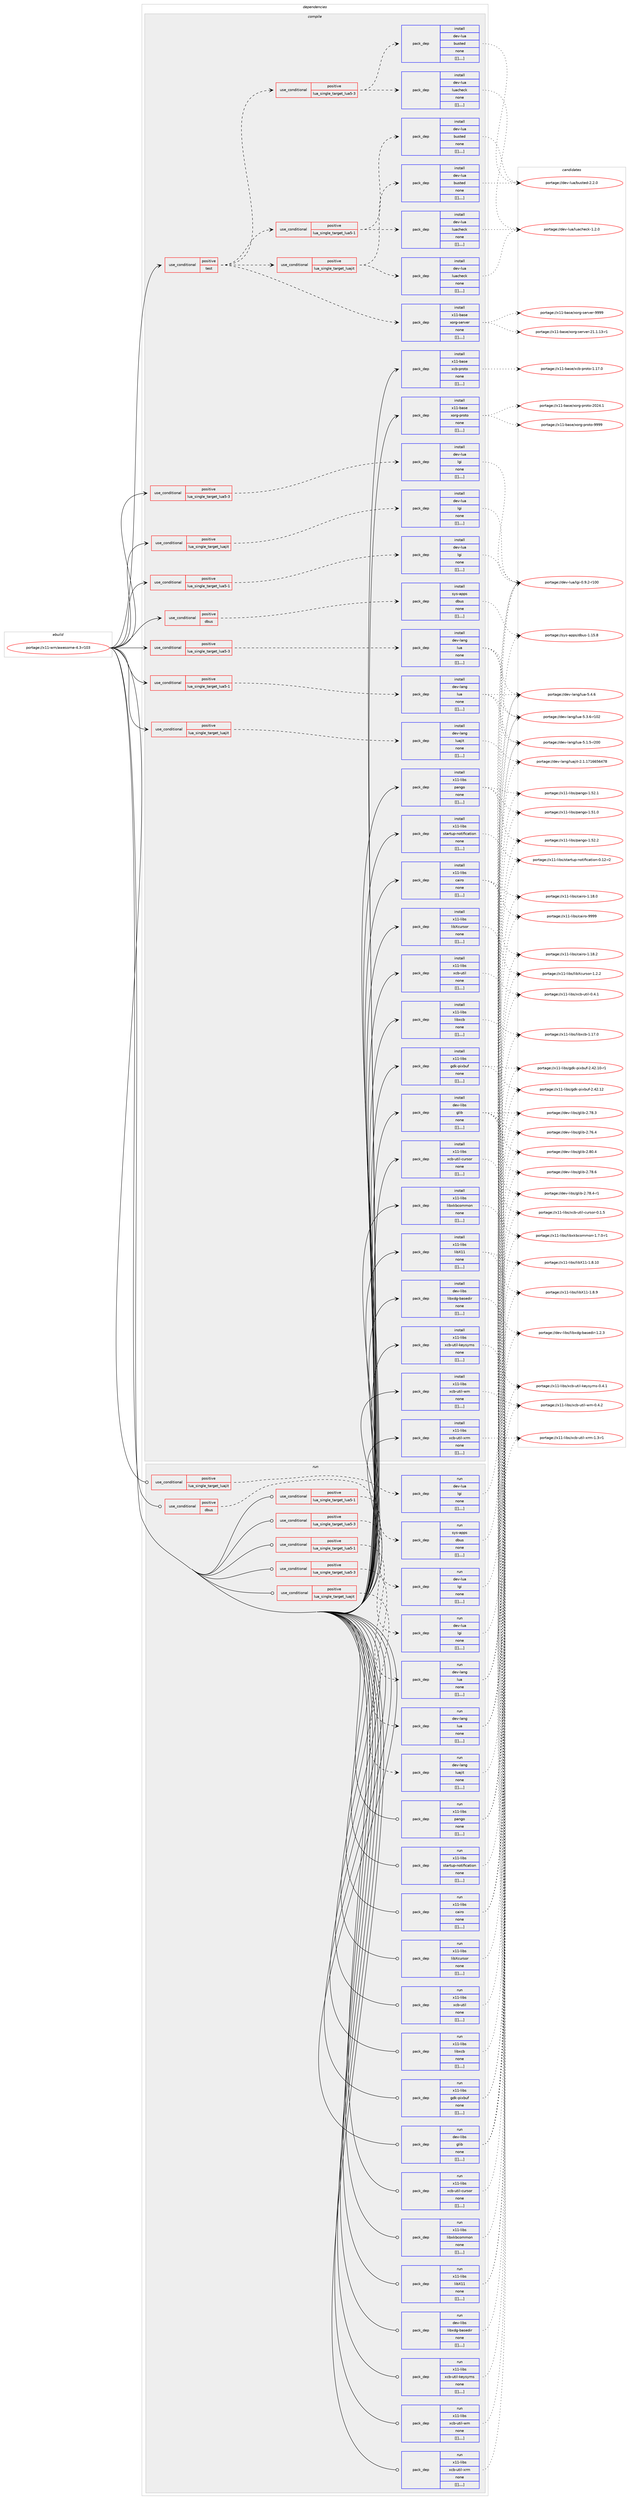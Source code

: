 digraph prolog {

# *************
# Graph options
# *************

newrank=true;
concentrate=true;
compound=true;
graph [rankdir=LR,fontname=Helvetica,fontsize=10,ranksep=1.5];#, ranksep=2.5, nodesep=0.2];
edge  [arrowhead=vee];
node  [fontname=Helvetica,fontsize=10];

# **********
# The ebuild
# **********

subgraph cluster_leftcol {
color=gray;
label=<<i>ebuild</i>>;
id [label="portage://x11-wm/awesome-4.3-r103", color=red, width=4, href="../x11-wm/awesome-4.3-r103.svg"];
}

# ****************
# The dependencies
# ****************

subgraph cluster_midcol {
color=gray;
label=<<i>dependencies</i>>;
subgraph cluster_compile {
fillcolor="#eeeeee";
style=filled;
label=<<i>compile</i>>;
subgraph cond128252 {
dependency487191 [label=<<TABLE BORDER="0" CELLBORDER="1" CELLSPACING="0" CELLPADDING="4"><TR><TD ROWSPAN="3" CELLPADDING="10">use_conditional</TD></TR><TR><TD>positive</TD></TR><TR><TD>dbus</TD></TR></TABLE>>, shape=none, color=red];
subgraph pack355373 {
dependency487192 [label=<<TABLE BORDER="0" CELLBORDER="1" CELLSPACING="0" CELLPADDING="4" WIDTH="220"><TR><TD ROWSPAN="6" CELLPADDING="30">pack_dep</TD></TR><TR><TD WIDTH="110">install</TD></TR><TR><TD>sys-apps</TD></TR><TR><TD>dbus</TD></TR><TR><TD>none</TD></TR><TR><TD>[[],,,,]</TD></TR></TABLE>>, shape=none, color=blue];
}
dependency487191:e -> dependency487192:w [weight=20,style="dashed",arrowhead="vee"];
}
id:e -> dependency487191:w [weight=20,style="solid",arrowhead="vee"];
subgraph cond128253 {
dependency487193 [label=<<TABLE BORDER="0" CELLBORDER="1" CELLSPACING="0" CELLPADDING="4"><TR><TD ROWSPAN="3" CELLPADDING="10">use_conditional</TD></TR><TR><TD>positive</TD></TR><TR><TD>lua_single_target_lua5-1</TD></TR></TABLE>>, shape=none, color=red];
subgraph pack355374 {
dependency487194 [label=<<TABLE BORDER="0" CELLBORDER="1" CELLSPACING="0" CELLPADDING="4" WIDTH="220"><TR><TD ROWSPAN="6" CELLPADDING="30">pack_dep</TD></TR><TR><TD WIDTH="110">install</TD></TR><TR><TD>dev-lang</TD></TR><TR><TD>lua</TD></TR><TR><TD>none</TD></TR><TR><TD>[[],,,,]</TD></TR></TABLE>>, shape=none, color=blue];
}
dependency487193:e -> dependency487194:w [weight=20,style="dashed",arrowhead="vee"];
}
id:e -> dependency487193:w [weight=20,style="solid",arrowhead="vee"];
subgraph cond128254 {
dependency487195 [label=<<TABLE BORDER="0" CELLBORDER="1" CELLSPACING="0" CELLPADDING="4"><TR><TD ROWSPAN="3" CELLPADDING="10">use_conditional</TD></TR><TR><TD>positive</TD></TR><TR><TD>lua_single_target_lua5-1</TD></TR></TABLE>>, shape=none, color=red];
subgraph pack355375 {
dependency487196 [label=<<TABLE BORDER="0" CELLBORDER="1" CELLSPACING="0" CELLPADDING="4" WIDTH="220"><TR><TD ROWSPAN="6" CELLPADDING="30">pack_dep</TD></TR><TR><TD WIDTH="110">install</TD></TR><TR><TD>dev-lua</TD></TR><TR><TD>lgi</TD></TR><TR><TD>none</TD></TR><TR><TD>[[],,,,]</TD></TR></TABLE>>, shape=none, color=blue];
}
dependency487195:e -> dependency487196:w [weight=20,style="dashed",arrowhead="vee"];
}
id:e -> dependency487195:w [weight=20,style="solid",arrowhead="vee"];
subgraph cond128255 {
dependency487197 [label=<<TABLE BORDER="0" CELLBORDER="1" CELLSPACING="0" CELLPADDING="4"><TR><TD ROWSPAN="3" CELLPADDING="10">use_conditional</TD></TR><TR><TD>positive</TD></TR><TR><TD>lua_single_target_lua5-3</TD></TR></TABLE>>, shape=none, color=red];
subgraph pack355376 {
dependency487198 [label=<<TABLE BORDER="0" CELLBORDER="1" CELLSPACING="0" CELLPADDING="4" WIDTH="220"><TR><TD ROWSPAN="6" CELLPADDING="30">pack_dep</TD></TR><TR><TD WIDTH="110">install</TD></TR><TR><TD>dev-lang</TD></TR><TR><TD>lua</TD></TR><TR><TD>none</TD></TR><TR><TD>[[],,,,]</TD></TR></TABLE>>, shape=none, color=blue];
}
dependency487197:e -> dependency487198:w [weight=20,style="dashed",arrowhead="vee"];
}
id:e -> dependency487197:w [weight=20,style="solid",arrowhead="vee"];
subgraph cond128256 {
dependency487199 [label=<<TABLE BORDER="0" CELLBORDER="1" CELLSPACING="0" CELLPADDING="4"><TR><TD ROWSPAN="3" CELLPADDING="10">use_conditional</TD></TR><TR><TD>positive</TD></TR><TR><TD>lua_single_target_lua5-3</TD></TR></TABLE>>, shape=none, color=red];
subgraph pack355377 {
dependency487200 [label=<<TABLE BORDER="0" CELLBORDER="1" CELLSPACING="0" CELLPADDING="4" WIDTH="220"><TR><TD ROWSPAN="6" CELLPADDING="30">pack_dep</TD></TR><TR><TD WIDTH="110">install</TD></TR><TR><TD>dev-lua</TD></TR><TR><TD>lgi</TD></TR><TR><TD>none</TD></TR><TR><TD>[[],,,,]</TD></TR></TABLE>>, shape=none, color=blue];
}
dependency487199:e -> dependency487200:w [weight=20,style="dashed",arrowhead="vee"];
}
id:e -> dependency487199:w [weight=20,style="solid",arrowhead="vee"];
subgraph cond128257 {
dependency487201 [label=<<TABLE BORDER="0" CELLBORDER="1" CELLSPACING="0" CELLPADDING="4"><TR><TD ROWSPAN="3" CELLPADDING="10">use_conditional</TD></TR><TR><TD>positive</TD></TR><TR><TD>lua_single_target_luajit</TD></TR></TABLE>>, shape=none, color=red];
subgraph pack355378 {
dependency487202 [label=<<TABLE BORDER="0" CELLBORDER="1" CELLSPACING="0" CELLPADDING="4" WIDTH="220"><TR><TD ROWSPAN="6" CELLPADDING="30">pack_dep</TD></TR><TR><TD WIDTH="110">install</TD></TR><TR><TD>dev-lang</TD></TR><TR><TD>luajit</TD></TR><TR><TD>none</TD></TR><TR><TD>[[],,,,]</TD></TR></TABLE>>, shape=none, color=blue];
}
dependency487201:e -> dependency487202:w [weight=20,style="dashed",arrowhead="vee"];
}
id:e -> dependency487201:w [weight=20,style="solid",arrowhead="vee"];
subgraph cond128258 {
dependency487203 [label=<<TABLE BORDER="0" CELLBORDER="1" CELLSPACING="0" CELLPADDING="4"><TR><TD ROWSPAN="3" CELLPADDING="10">use_conditional</TD></TR><TR><TD>positive</TD></TR><TR><TD>lua_single_target_luajit</TD></TR></TABLE>>, shape=none, color=red];
subgraph pack355379 {
dependency487204 [label=<<TABLE BORDER="0" CELLBORDER="1" CELLSPACING="0" CELLPADDING="4" WIDTH="220"><TR><TD ROWSPAN="6" CELLPADDING="30">pack_dep</TD></TR><TR><TD WIDTH="110">install</TD></TR><TR><TD>dev-lua</TD></TR><TR><TD>lgi</TD></TR><TR><TD>none</TD></TR><TR><TD>[[],,,,]</TD></TR></TABLE>>, shape=none, color=blue];
}
dependency487203:e -> dependency487204:w [weight=20,style="dashed",arrowhead="vee"];
}
id:e -> dependency487203:w [weight=20,style="solid",arrowhead="vee"];
subgraph cond128259 {
dependency487205 [label=<<TABLE BORDER="0" CELLBORDER="1" CELLSPACING="0" CELLPADDING="4"><TR><TD ROWSPAN="3" CELLPADDING="10">use_conditional</TD></TR><TR><TD>positive</TD></TR><TR><TD>test</TD></TR></TABLE>>, shape=none, color=red];
subgraph pack355380 {
dependency487206 [label=<<TABLE BORDER="0" CELLBORDER="1" CELLSPACING="0" CELLPADDING="4" WIDTH="220"><TR><TD ROWSPAN="6" CELLPADDING="30">pack_dep</TD></TR><TR><TD WIDTH="110">install</TD></TR><TR><TD>x11-base</TD></TR><TR><TD>xorg-server</TD></TR><TR><TD>none</TD></TR><TR><TD>[[],,,,]</TD></TR></TABLE>>, shape=none, color=blue];
}
dependency487205:e -> dependency487206:w [weight=20,style="dashed",arrowhead="vee"];
subgraph cond128260 {
dependency487207 [label=<<TABLE BORDER="0" CELLBORDER="1" CELLSPACING="0" CELLPADDING="4"><TR><TD ROWSPAN="3" CELLPADDING="10">use_conditional</TD></TR><TR><TD>positive</TD></TR><TR><TD>lua_single_target_luajit</TD></TR></TABLE>>, shape=none, color=red];
subgraph pack355381 {
dependency487208 [label=<<TABLE BORDER="0" CELLBORDER="1" CELLSPACING="0" CELLPADDING="4" WIDTH="220"><TR><TD ROWSPAN="6" CELLPADDING="30">pack_dep</TD></TR><TR><TD WIDTH="110">install</TD></TR><TR><TD>dev-lua</TD></TR><TR><TD>busted</TD></TR><TR><TD>none</TD></TR><TR><TD>[[],,,,]</TD></TR></TABLE>>, shape=none, color=blue];
}
dependency487207:e -> dependency487208:w [weight=20,style="dashed",arrowhead="vee"];
subgraph pack355382 {
dependency487209 [label=<<TABLE BORDER="0" CELLBORDER="1" CELLSPACING="0" CELLPADDING="4" WIDTH="220"><TR><TD ROWSPAN="6" CELLPADDING="30">pack_dep</TD></TR><TR><TD WIDTH="110">install</TD></TR><TR><TD>dev-lua</TD></TR><TR><TD>luacheck</TD></TR><TR><TD>none</TD></TR><TR><TD>[[],,,,]</TD></TR></TABLE>>, shape=none, color=blue];
}
dependency487207:e -> dependency487209:w [weight=20,style="dashed",arrowhead="vee"];
}
dependency487205:e -> dependency487207:w [weight=20,style="dashed",arrowhead="vee"];
subgraph cond128261 {
dependency487210 [label=<<TABLE BORDER="0" CELLBORDER="1" CELLSPACING="0" CELLPADDING="4"><TR><TD ROWSPAN="3" CELLPADDING="10">use_conditional</TD></TR><TR><TD>positive</TD></TR><TR><TD>lua_single_target_lua5-1</TD></TR></TABLE>>, shape=none, color=red];
subgraph pack355383 {
dependency487211 [label=<<TABLE BORDER="0" CELLBORDER="1" CELLSPACING="0" CELLPADDING="4" WIDTH="220"><TR><TD ROWSPAN="6" CELLPADDING="30">pack_dep</TD></TR><TR><TD WIDTH="110">install</TD></TR><TR><TD>dev-lua</TD></TR><TR><TD>busted</TD></TR><TR><TD>none</TD></TR><TR><TD>[[],,,,]</TD></TR></TABLE>>, shape=none, color=blue];
}
dependency487210:e -> dependency487211:w [weight=20,style="dashed",arrowhead="vee"];
subgraph pack355384 {
dependency487212 [label=<<TABLE BORDER="0" CELLBORDER="1" CELLSPACING="0" CELLPADDING="4" WIDTH="220"><TR><TD ROWSPAN="6" CELLPADDING="30">pack_dep</TD></TR><TR><TD WIDTH="110">install</TD></TR><TR><TD>dev-lua</TD></TR><TR><TD>luacheck</TD></TR><TR><TD>none</TD></TR><TR><TD>[[],,,,]</TD></TR></TABLE>>, shape=none, color=blue];
}
dependency487210:e -> dependency487212:w [weight=20,style="dashed",arrowhead="vee"];
}
dependency487205:e -> dependency487210:w [weight=20,style="dashed",arrowhead="vee"];
subgraph cond128262 {
dependency487213 [label=<<TABLE BORDER="0" CELLBORDER="1" CELLSPACING="0" CELLPADDING="4"><TR><TD ROWSPAN="3" CELLPADDING="10">use_conditional</TD></TR><TR><TD>positive</TD></TR><TR><TD>lua_single_target_lua5-3</TD></TR></TABLE>>, shape=none, color=red];
subgraph pack355385 {
dependency487214 [label=<<TABLE BORDER="0" CELLBORDER="1" CELLSPACING="0" CELLPADDING="4" WIDTH="220"><TR><TD ROWSPAN="6" CELLPADDING="30">pack_dep</TD></TR><TR><TD WIDTH="110">install</TD></TR><TR><TD>dev-lua</TD></TR><TR><TD>busted</TD></TR><TR><TD>none</TD></TR><TR><TD>[[],,,,]</TD></TR></TABLE>>, shape=none, color=blue];
}
dependency487213:e -> dependency487214:w [weight=20,style="dashed",arrowhead="vee"];
subgraph pack355386 {
dependency487215 [label=<<TABLE BORDER="0" CELLBORDER="1" CELLSPACING="0" CELLPADDING="4" WIDTH="220"><TR><TD ROWSPAN="6" CELLPADDING="30">pack_dep</TD></TR><TR><TD WIDTH="110">install</TD></TR><TR><TD>dev-lua</TD></TR><TR><TD>luacheck</TD></TR><TR><TD>none</TD></TR><TR><TD>[[],,,,]</TD></TR></TABLE>>, shape=none, color=blue];
}
dependency487213:e -> dependency487215:w [weight=20,style="dashed",arrowhead="vee"];
}
dependency487205:e -> dependency487213:w [weight=20,style="dashed",arrowhead="vee"];
}
id:e -> dependency487205:w [weight=20,style="solid",arrowhead="vee"];
subgraph pack355387 {
dependency487216 [label=<<TABLE BORDER="0" CELLBORDER="1" CELLSPACING="0" CELLPADDING="4" WIDTH="220"><TR><TD ROWSPAN="6" CELLPADDING="30">pack_dep</TD></TR><TR><TD WIDTH="110">install</TD></TR><TR><TD>dev-libs</TD></TR><TR><TD>glib</TD></TR><TR><TD>none</TD></TR><TR><TD>[[],,,,]</TD></TR></TABLE>>, shape=none, color=blue];
}
id:e -> dependency487216:w [weight=20,style="solid",arrowhead="vee"];
subgraph pack355388 {
dependency487217 [label=<<TABLE BORDER="0" CELLBORDER="1" CELLSPACING="0" CELLPADDING="4" WIDTH="220"><TR><TD ROWSPAN="6" CELLPADDING="30">pack_dep</TD></TR><TR><TD WIDTH="110">install</TD></TR><TR><TD>dev-libs</TD></TR><TR><TD>libxdg-basedir</TD></TR><TR><TD>none</TD></TR><TR><TD>[[],,,,]</TD></TR></TABLE>>, shape=none, color=blue];
}
id:e -> dependency487217:w [weight=20,style="solid",arrowhead="vee"];
subgraph pack355389 {
dependency487218 [label=<<TABLE BORDER="0" CELLBORDER="1" CELLSPACING="0" CELLPADDING="4" WIDTH="220"><TR><TD ROWSPAN="6" CELLPADDING="30">pack_dep</TD></TR><TR><TD WIDTH="110">install</TD></TR><TR><TD>x11-base</TD></TR><TR><TD>xcb-proto</TD></TR><TR><TD>none</TD></TR><TR><TD>[[],,,,]</TD></TR></TABLE>>, shape=none, color=blue];
}
id:e -> dependency487218:w [weight=20,style="solid",arrowhead="vee"];
subgraph pack355390 {
dependency487219 [label=<<TABLE BORDER="0" CELLBORDER="1" CELLSPACING="0" CELLPADDING="4" WIDTH="220"><TR><TD ROWSPAN="6" CELLPADDING="30">pack_dep</TD></TR><TR><TD WIDTH="110">install</TD></TR><TR><TD>x11-base</TD></TR><TR><TD>xorg-proto</TD></TR><TR><TD>none</TD></TR><TR><TD>[[],,,,]</TD></TR></TABLE>>, shape=none, color=blue];
}
id:e -> dependency487219:w [weight=20,style="solid",arrowhead="vee"];
subgraph pack355391 {
dependency487220 [label=<<TABLE BORDER="0" CELLBORDER="1" CELLSPACING="0" CELLPADDING="4" WIDTH="220"><TR><TD ROWSPAN="6" CELLPADDING="30">pack_dep</TD></TR><TR><TD WIDTH="110">install</TD></TR><TR><TD>x11-libs</TD></TR><TR><TD>cairo</TD></TR><TR><TD>none</TD></TR><TR><TD>[[],,,,]</TD></TR></TABLE>>, shape=none, color=blue];
}
id:e -> dependency487220:w [weight=20,style="solid",arrowhead="vee"];
subgraph pack355392 {
dependency487221 [label=<<TABLE BORDER="0" CELLBORDER="1" CELLSPACING="0" CELLPADDING="4" WIDTH="220"><TR><TD ROWSPAN="6" CELLPADDING="30">pack_dep</TD></TR><TR><TD WIDTH="110">install</TD></TR><TR><TD>x11-libs</TD></TR><TR><TD>gdk-pixbuf</TD></TR><TR><TD>none</TD></TR><TR><TD>[[],,,,]</TD></TR></TABLE>>, shape=none, color=blue];
}
id:e -> dependency487221:w [weight=20,style="solid",arrowhead="vee"];
subgraph pack355393 {
dependency487222 [label=<<TABLE BORDER="0" CELLBORDER="1" CELLSPACING="0" CELLPADDING="4" WIDTH="220"><TR><TD ROWSPAN="6" CELLPADDING="30">pack_dep</TD></TR><TR><TD WIDTH="110">install</TD></TR><TR><TD>x11-libs</TD></TR><TR><TD>libX11</TD></TR><TR><TD>none</TD></TR><TR><TD>[[],,,,]</TD></TR></TABLE>>, shape=none, color=blue];
}
id:e -> dependency487222:w [weight=20,style="solid",arrowhead="vee"];
subgraph pack355394 {
dependency487223 [label=<<TABLE BORDER="0" CELLBORDER="1" CELLSPACING="0" CELLPADDING="4" WIDTH="220"><TR><TD ROWSPAN="6" CELLPADDING="30">pack_dep</TD></TR><TR><TD WIDTH="110">install</TD></TR><TR><TD>x11-libs</TD></TR><TR><TD>libXcursor</TD></TR><TR><TD>none</TD></TR><TR><TD>[[],,,,]</TD></TR></TABLE>>, shape=none, color=blue];
}
id:e -> dependency487223:w [weight=20,style="solid",arrowhead="vee"];
subgraph pack355395 {
dependency487224 [label=<<TABLE BORDER="0" CELLBORDER="1" CELLSPACING="0" CELLPADDING="4" WIDTH="220"><TR><TD ROWSPAN="6" CELLPADDING="30">pack_dep</TD></TR><TR><TD WIDTH="110">install</TD></TR><TR><TD>x11-libs</TD></TR><TR><TD>libxcb</TD></TR><TR><TD>none</TD></TR><TR><TD>[[],,,,]</TD></TR></TABLE>>, shape=none, color=blue];
}
id:e -> dependency487224:w [weight=20,style="solid",arrowhead="vee"];
subgraph pack355396 {
dependency487225 [label=<<TABLE BORDER="0" CELLBORDER="1" CELLSPACING="0" CELLPADDING="4" WIDTH="220"><TR><TD ROWSPAN="6" CELLPADDING="30">pack_dep</TD></TR><TR><TD WIDTH="110">install</TD></TR><TR><TD>x11-libs</TD></TR><TR><TD>libxkbcommon</TD></TR><TR><TD>none</TD></TR><TR><TD>[[],,,,]</TD></TR></TABLE>>, shape=none, color=blue];
}
id:e -> dependency487225:w [weight=20,style="solid",arrowhead="vee"];
subgraph pack355397 {
dependency487226 [label=<<TABLE BORDER="0" CELLBORDER="1" CELLSPACING="0" CELLPADDING="4" WIDTH="220"><TR><TD ROWSPAN="6" CELLPADDING="30">pack_dep</TD></TR><TR><TD WIDTH="110">install</TD></TR><TR><TD>x11-libs</TD></TR><TR><TD>pango</TD></TR><TR><TD>none</TD></TR><TR><TD>[[],,,,]</TD></TR></TABLE>>, shape=none, color=blue];
}
id:e -> dependency487226:w [weight=20,style="solid",arrowhead="vee"];
subgraph pack355398 {
dependency487227 [label=<<TABLE BORDER="0" CELLBORDER="1" CELLSPACING="0" CELLPADDING="4" WIDTH="220"><TR><TD ROWSPAN="6" CELLPADDING="30">pack_dep</TD></TR><TR><TD WIDTH="110">install</TD></TR><TR><TD>x11-libs</TD></TR><TR><TD>startup-notification</TD></TR><TR><TD>none</TD></TR><TR><TD>[[],,,,]</TD></TR></TABLE>>, shape=none, color=blue];
}
id:e -> dependency487227:w [weight=20,style="solid",arrowhead="vee"];
subgraph pack355399 {
dependency487228 [label=<<TABLE BORDER="0" CELLBORDER="1" CELLSPACING="0" CELLPADDING="4" WIDTH="220"><TR><TD ROWSPAN="6" CELLPADDING="30">pack_dep</TD></TR><TR><TD WIDTH="110">install</TD></TR><TR><TD>x11-libs</TD></TR><TR><TD>xcb-util</TD></TR><TR><TD>none</TD></TR><TR><TD>[[],,,,]</TD></TR></TABLE>>, shape=none, color=blue];
}
id:e -> dependency487228:w [weight=20,style="solid",arrowhead="vee"];
subgraph pack355400 {
dependency487229 [label=<<TABLE BORDER="0" CELLBORDER="1" CELLSPACING="0" CELLPADDING="4" WIDTH="220"><TR><TD ROWSPAN="6" CELLPADDING="30">pack_dep</TD></TR><TR><TD WIDTH="110">install</TD></TR><TR><TD>x11-libs</TD></TR><TR><TD>xcb-util-cursor</TD></TR><TR><TD>none</TD></TR><TR><TD>[[],,,,]</TD></TR></TABLE>>, shape=none, color=blue];
}
id:e -> dependency487229:w [weight=20,style="solid",arrowhead="vee"];
subgraph pack355401 {
dependency487230 [label=<<TABLE BORDER="0" CELLBORDER="1" CELLSPACING="0" CELLPADDING="4" WIDTH="220"><TR><TD ROWSPAN="6" CELLPADDING="30">pack_dep</TD></TR><TR><TD WIDTH="110">install</TD></TR><TR><TD>x11-libs</TD></TR><TR><TD>xcb-util-keysyms</TD></TR><TR><TD>none</TD></TR><TR><TD>[[],,,,]</TD></TR></TABLE>>, shape=none, color=blue];
}
id:e -> dependency487230:w [weight=20,style="solid",arrowhead="vee"];
subgraph pack355402 {
dependency487231 [label=<<TABLE BORDER="0" CELLBORDER="1" CELLSPACING="0" CELLPADDING="4" WIDTH="220"><TR><TD ROWSPAN="6" CELLPADDING="30">pack_dep</TD></TR><TR><TD WIDTH="110">install</TD></TR><TR><TD>x11-libs</TD></TR><TR><TD>xcb-util-wm</TD></TR><TR><TD>none</TD></TR><TR><TD>[[],,,,]</TD></TR></TABLE>>, shape=none, color=blue];
}
id:e -> dependency487231:w [weight=20,style="solid",arrowhead="vee"];
subgraph pack355403 {
dependency487232 [label=<<TABLE BORDER="0" CELLBORDER="1" CELLSPACING="0" CELLPADDING="4" WIDTH="220"><TR><TD ROWSPAN="6" CELLPADDING="30">pack_dep</TD></TR><TR><TD WIDTH="110">install</TD></TR><TR><TD>x11-libs</TD></TR><TR><TD>xcb-util-xrm</TD></TR><TR><TD>none</TD></TR><TR><TD>[[],,,,]</TD></TR></TABLE>>, shape=none, color=blue];
}
id:e -> dependency487232:w [weight=20,style="solid",arrowhead="vee"];
}
subgraph cluster_compileandrun {
fillcolor="#eeeeee";
style=filled;
label=<<i>compile and run</i>>;
}
subgraph cluster_run {
fillcolor="#eeeeee";
style=filled;
label=<<i>run</i>>;
subgraph cond128263 {
dependency487233 [label=<<TABLE BORDER="0" CELLBORDER="1" CELLSPACING="0" CELLPADDING="4"><TR><TD ROWSPAN="3" CELLPADDING="10">use_conditional</TD></TR><TR><TD>positive</TD></TR><TR><TD>dbus</TD></TR></TABLE>>, shape=none, color=red];
subgraph pack355404 {
dependency487234 [label=<<TABLE BORDER="0" CELLBORDER="1" CELLSPACING="0" CELLPADDING="4" WIDTH="220"><TR><TD ROWSPAN="6" CELLPADDING="30">pack_dep</TD></TR><TR><TD WIDTH="110">run</TD></TR><TR><TD>sys-apps</TD></TR><TR><TD>dbus</TD></TR><TR><TD>none</TD></TR><TR><TD>[[],,,,]</TD></TR></TABLE>>, shape=none, color=blue];
}
dependency487233:e -> dependency487234:w [weight=20,style="dashed",arrowhead="vee"];
}
id:e -> dependency487233:w [weight=20,style="solid",arrowhead="odot"];
subgraph cond128264 {
dependency487235 [label=<<TABLE BORDER="0" CELLBORDER="1" CELLSPACING="0" CELLPADDING="4"><TR><TD ROWSPAN="3" CELLPADDING="10">use_conditional</TD></TR><TR><TD>positive</TD></TR><TR><TD>lua_single_target_lua5-1</TD></TR></TABLE>>, shape=none, color=red];
subgraph pack355405 {
dependency487236 [label=<<TABLE BORDER="0" CELLBORDER="1" CELLSPACING="0" CELLPADDING="4" WIDTH="220"><TR><TD ROWSPAN="6" CELLPADDING="30">pack_dep</TD></TR><TR><TD WIDTH="110">run</TD></TR><TR><TD>dev-lang</TD></TR><TR><TD>lua</TD></TR><TR><TD>none</TD></TR><TR><TD>[[],,,,]</TD></TR></TABLE>>, shape=none, color=blue];
}
dependency487235:e -> dependency487236:w [weight=20,style="dashed",arrowhead="vee"];
}
id:e -> dependency487235:w [weight=20,style="solid",arrowhead="odot"];
subgraph cond128265 {
dependency487237 [label=<<TABLE BORDER="0" CELLBORDER="1" CELLSPACING="0" CELLPADDING="4"><TR><TD ROWSPAN="3" CELLPADDING="10">use_conditional</TD></TR><TR><TD>positive</TD></TR><TR><TD>lua_single_target_lua5-1</TD></TR></TABLE>>, shape=none, color=red];
subgraph pack355406 {
dependency487238 [label=<<TABLE BORDER="0" CELLBORDER="1" CELLSPACING="0" CELLPADDING="4" WIDTH="220"><TR><TD ROWSPAN="6" CELLPADDING="30">pack_dep</TD></TR><TR><TD WIDTH="110">run</TD></TR><TR><TD>dev-lua</TD></TR><TR><TD>lgi</TD></TR><TR><TD>none</TD></TR><TR><TD>[[],,,,]</TD></TR></TABLE>>, shape=none, color=blue];
}
dependency487237:e -> dependency487238:w [weight=20,style="dashed",arrowhead="vee"];
}
id:e -> dependency487237:w [weight=20,style="solid",arrowhead="odot"];
subgraph cond128266 {
dependency487239 [label=<<TABLE BORDER="0" CELLBORDER="1" CELLSPACING="0" CELLPADDING="4"><TR><TD ROWSPAN="3" CELLPADDING="10">use_conditional</TD></TR><TR><TD>positive</TD></TR><TR><TD>lua_single_target_lua5-3</TD></TR></TABLE>>, shape=none, color=red];
subgraph pack355407 {
dependency487240 [label=<<TABLE BORDER="0" CELLBORDER="1" CELLSPACING="0" CELLPADDING="4" WIDTH="220"><TR><TD ROWSPAN="6" CELLPADDING="30">pack_dep</TD></TR><TR><TD WIDTH="110">run</TD></TR><TR><TD>dev-lang</TD></TR><TR><TD>lua</TD></TR><TR><TD>none</TD></TR><TR><TD>[[],,,,]</TD></TR></TABLE>>, shape=none, color=blue];
}
dependency487239:e -> dependency487240:w [weight=20,style="dashed",arrowhead="vee"];
}
id:e -> dependency487239:w [weight=20,style="solid",arrowhead="odot"];
subgraph cond128267 {
dependency487241 [label=<<TABLE BORDER="0" CELLBORDER="1" CELLSPACING="0" CELLPADDING="4"><TR><TD ROWSPAN="3" CELLPADDING="10">use_conditional</TD></TR><TR><TD>positive</TD></TR><TR><TD>lua_single_target_lua5-3</TD></TR></TABLE>>, shape=none, color=red];
subgraph pack355408 {
dependency487242 [label=<<TABLE BORDER="0" CELLBORDER="1" CELLSPACING="0" CELLPADDING="4" WIDTH="220"><TR><TD ROWSPAN="6" CELLPADDING="30">pack_dep</TD></TR><TR><TD WIDTH="110">run</TD></TR><TR><TD>dev-lua</TD></TR><TR><TD>lgi</TD></TR><TR><TD>none</TD></TR><TR><TD>[[],,,,]</TD></TR></TABLE>>, shape=none, color=blue];
}
dependency487241:e -> dependency487242:w [weight=20,style="dashed",arrowhead="vee"];
}
id:e -> dependency487241:w [weight=20,style="solid",arrowhead="odot"];
subgraph cond128268 {
dependency487243 [label=<<TABLE BORDER="0" CELLBORDER="1" CELLSPACING="0" CELLPADDING="4"><TR><TD ROWSPAN="3" CELLPADDING="10">use_conditional</TD></TR><TR><TD>positive</TD></TR><TR><TD>lua_single_target_luajit</TD></TR></TABLE>>, shape=none, color=red];
subgraph pack355409 {
dependency487244 [label=<<TABLE BORDER="0" CELLBORDER="1" CELLSPACING="0" CELLPADDING="4" WIDTH="220"><TR><TD ROWSPAN="6" CELLPADDING="30">pack_dep</TD></TR><TR><TD WIDTH="110">run</TD></TR><TR><TD>dev-lang</TD></TR><TR><TD>luajit</TD></TR><TR><TD>none</TD></TR><TR><TD>[[],,,,]</TD></TR></TABLE>>, shape=none, color=blue];
}
dependency487243:e -> dependency487244:w [weight=20,style="dashed",arrowhead="vee"];
}
id:e -> dependency487243:w [weight=20,style="solid",arrowhead="odot"];
subgraph cond128269 {
dependency487245 [label=<<TABLE BORDER="0" CELLBORDER="1" CELLSPACING="0" CELLPADDING="4"><TR><TD ROWSPAN="3" CELLPADDING="10">use_conditional</TD></TR><TR><TD>positive</TD></TR><TR><TD>lua_single_target_luajit</TD></TR></TABLE>>, shape=none, color=red];
subgraph pack355410 {
dependency487246 [label=<<TABLE BORDER="0" CELLBORDER="1" CELLSPACING="0" CELLPADDING="4" WIDTH="220"><TR><TD ROWSPAN="6" CELLPADDING="30">pack_dep</TD></TR><TR><TD WIDTH="110">run</TD></TR><TR><TD>dev-lua</TD></TR><TR><TD>lgi</TD></TR><TR><TD>none</TD></TR><TR><TD>[[],,,,]</TD></TR></TABLE>>, shape=none, color=blue];
}
dependency487245:e -> dependency487246:w [weight=20,style="dashed",arrowhead="vee"];
}
id:e -> dependency487245:w [weight=20,style="solid",arrowhead="odot"];
subgraph pack355411 {
dependency487247 [label=<<TABLE BORDER="0" CELLBORDER="1" CELLSPACING="0" CELLPADDING="4" WIDTH="220"><TR><TD ROWSPAN="6" CELLPADDING="30">pack_dep</TD></TR><TR><TD WIDTH="110">run</TD></TR><TR><TD>dev-libs</TD></TR><TR><TD>glib</TD></TR><TR><TD>none</TD></TR><TR><TD>[[],,,,]</TD></TR></TABLE>>, shape=none, color=blue];
}
id:e -> dependency487247:w [weight=20,style="solid",arrowhead="odot"];
subgraph pack355412 {
dependency487248 [label=<<TABLE BORDER="0" CELLBORDER="1" CELLSPACING="0" CELLPADDING="4" WIDTH="220"><TR><TD ROWSPAN="6" CELLPADDING="30">pack_dep</TD></TR><TR><TD WIDTH="110">run</TD></TR><TR><TD>dev-libs</TD></TR><TR><TD>libxdg-basedir</TD></TR><TR><TD>none</TD></TR><TR><TD>[[],,,,]</TD></TR></TABLE>>, shape=none, color=blue];
}
id:e -> dependency487248:w [weight=20,style="solid",arrowhead="odot"];
subgraph pack355413 {
dependency487249 [label=<<TABLE BORDER="0" CELLBORDER="1" CELLSPACING="0" CELLPADDING="4" WIDTH="220"><TR><TD ROWSPAN="6" CELLPADDING="30">pack_dep</TD></TR><TR><TD WIDTH="110">run</TD></TR><TR><TD>x11-libs</TD></TR><TR><TD>cairo</TD></TR><TR><TD>none</TD></TR><TR><TD>[[],,,,]</TD></TR></TABLE>>, shape=none, color=blue];
}
id:e -> dependency487249:w [weight=20,style="solid",arrowhead="odot"];
subgraph pack355414 {
dependency487250 [label=<<TABLE BORDER="0" CELLBORDER="1" CELLSPACING="0" CELLPADDING="4" WIDTH="220"><TR><TD ROWSPAN="6" CELLPADDING="30">pack_dep</TD></TR><TR><TD WIDTH="110">run</TD></TR><TR><TD>x11-libs</TD></TR><TR><TD>gdk-pixbuf</TD></TR><TR><TD>none</TD></TR><TR><TD>[[],,,,]</TD></TR></TABLE>>, shape=none, color=blue];
}
id:e -> dependency487250:w [weight=20,style="solid",arrowhead="odot"];
subgraph pack355415 {
dependency487251 [label=<<TABLE BORDER="0" CELLBORDER="1" CELLSPACING="0" CELLPADDING="4" WIDTH="220"><TR><TD ROWSPAN="6" CELLPADDING="30">pack_dep</TD></TR><TR><TD WIDTH="110">run</TD></TR><TR><TD>x11-libs</TD></TR><TR><TD>libX11</TD></TR><TR><TD>none</TD></TR><TR><TD>[[],,,,]</TD></TR></TABLE>>, shape=none, color=blue];
}
id:e -> dependency487251:w [weight=20,style="solid",arrowhead="odot"];
subgraph pack355416 {
dependency487252 [label=<<TABLE BORDER="0" CELLBORDER="1" CELLSPACING="0" CELLPADDING="4" WIDTH="220"><TR><TD ROWSPAN="6" CELLPADDING="30">pack_dep</TD></TR><TR><TD WIDTH="110">run</TD></TR><TR><TD>x11-libs</TD></TR><TR><TD>libXcursor</TD></TR><TR><TD>none</TD></TR><TR><TD>[[],,,,]</TD></TR></TABLE>>, shape=none, color=blue];
}
id:e -> dependency487252:w [weight=20,style="solid",arrowhead="odot"];
subgraph pack355417 {
dependency487253 [label=<<TABLE BORDER="0" CELLBORDER="1" CELLSPACING="0" CELLPADDING="4" WIDTH="220"><TR><TD ROWSPAN="6" CELLPADDING="30">pack_dep</TD></TR><TR><TD WIDTH="110">run</TD></TR><TR><TD>x11-libs</TD></TR><TR><TD>libxcb</TD></TR><TR><TD>none</TD></TR><TR><TD>[[],,,,]</TD></TR></TABLE>>, shape=none, color=blue];
}
id:e -> dependency487253:w [weight=20,style="solid",arrowhead="odot"];
subgraph pack355418 {
dependency487254 [label=<<TABLE BORDER="0" CELLBORDER="1" CELLSPACING="0" CELLPADDING="4" WIDTH="220"><TR><TD ROWSPAN="6" CELLPADDING="30">pack_dep</TD></TR><TR><TD WIDTH="110">run</TD></TR><TR><TD>x11-libs</TD></TR><TR><TD>libxkbcommon</TD></TR><TR><TD>none</TD></TR><TR><TD>[[],,,,]</TD></TR></TABLE>>, shape=none, color=blue];
}
id:e -> dependency487254:w [weight=20,style="solid",arrowhead="odot"];
subgraph pack355419 {
dependency487255 [label=<<TABLE BORDER="0" CELLBORDER="1" CELLSPACING="0" CELLPADDING="4" WIDTH="220"><TR><TD ROWSPAN="6" CELLPADDING="30">pack_dep</TD></TR><TR><TD WIDTH="110">run</TD></TR><TR><TD>x11-libs</TD></TR><TR><TD>pango</TD></TR><TR><TD>none</TD></TR><TR><TD>[[],,,,]</TD></TR></TABLE>>, shape=none, color=blue];
}
id:e -> dependency487255:w [weight=20,style="solid",arrowhead="odot"];
subgraph pack355420 {
dependency487256 [label=<<TABLE BORDER="0" CELLBORDER="1" CELLSPACING="0" CELLPADDING="4" WIDTH="220"><TR><TD ROWSPAN="6" CELLPADDING="30">pack_dep</TD></TR><TR><TD WIDTH="110">run</TD></TR><TR><TD>x11-libs</TD></TR><TR><TD>startup-notification</TD></TR><TR><TD>none</TD></TR><TR><TD>[[],,,,]</TD></TR></TABLE>>, shape=none, color=blue];
}
id:e -> dependency487256:w [weight=20,style="solid",arrowhead="odot"];
subgraph pack355421 {
dependency487257 [label=<<TABLE BORDER="0" CELLBORDER="1" CELLSPACING="0" CELLPADDING="4" WIDTH="220"><TR><TD ROWSPAN="6" CELLPADDING="30">pack_dep</TD></TR><TR><TD WIDTH="110">run</TD></TR><TR><TD>x11-libs</TD></TR><TR><TD>xcb-util</TD></TR><TR><TD>none</TD></TR><TR><TD>[[],,,,]</TD></TR></TABLE>>, shape=none, color=blue];
}
id:e -> dependency487257:w [weight=20,style="solid",arrowhead="odot"];
subgraph pack355422 {
dependency487258 [label=<<TABLE BORDER="0" CELLBORDER="1" CELLSPACING="0" CELLPADDING="4" WIDTH="220"><TR><TD ROWSPAN="6" CELLPADDING="30">pack_dep</TD></TR><TR><TD WIDTH="110">run</TD></TR><TR><TD>x11-libs</TD></TR><TR><TD>xcb-util-cursor</TD></TR><TR><TD>none</TD></TR><TR><TD>[[],,,,]</TD></TR></TABLE>>, shape=none, color=blue];
}
id:e -> dependency487258:w [weight=20,style="solid",arrowhead="odot"];
subgraph pack355423 {
dependency487259 [label=<<TABLE BORDER="0" CELLBORDER="1" CELLSPACING="0" CELLPADDING="4" WIDTH="220"><TR><TD ROWSPAN="6" CELLPADDING="30">pack_dep</TD></TR><TR><TD WIDTH="110">run</TD></TR><TR><TD>x11-libs</TD></TR><TR><TD>xcb-util-keysyms</TD></TR><TR><TD>none</TD></TR><TR><TD>[[],,,,]</TD></TR></TABLE>>, shape=none, color=blue];
}
id:e -> dependency487259:w [weight=20,style="solid",arrowhead="odot"];
subgraph pack355424 {
dependency487260 [label=<<TABLE BORDER="0" CELLBORDER="1" CELLSPACING="0" CELLPADDING="4" WIDTH="220"><TR><TD ROWSPAN="6" CELLPADDING="30">pack_dep</TD></TR><TR><TD WIDTH="110">run</TD></TR><TR><TD>x11-libs</TD></TR><TR><TD>xcb-util-wm</TD></TR><TR><TD>none</TD></TR><TR><TD>[[],,,,]</TD></TR></TABLE>>, shape=none, color=blue];
}
id:e -> dependency487260:w [weight=20,style="solid",arrowhead="odot"];
subgraph pack355425 {
dependency487261 [label=<<TABLE BORDER="0" CELLBORDER="1" CELLSPACING="0" CELLPADDING="4" WIDTH="220"><TR><TD ROWSPAN="6" CELLPADDING="30">pack_dep</TD></TR><TR><TD WIDTH="110">run</TD></TR><TR><TD>x11-libs</TD></TR><TR><TD>xcb-util-xrm</TD></TR><TR><TD>none</TD></TR><TR><TD>[[],,,,]</TD></TR></TABLE>>, shape=none, color=blue];
}
id:e -> dependency487261:w [weight=20,style="solid",arrowhead="odot"];
}
}

# **************
# The candidates
# **************

subgraph cluster_choices {
rank=same;
color=gray;
label=<<i>candidates</i>>;

subgraph choice355373 {
color=black;
nodesep=1;
choice1151211154597112112115471009811711545494649534656 [label="portage://sys-apps/dbus-1.15.8", color=red, width=4,href="../sys-apps/dbus-1.15.8.svg"];
dependency487192:e -> choice1151211154597112112115471009811711545494649534656:w [style=dotted,weight="100"];
}
subgraph choice355374 {
color=black;
nodesep=1;
choice10010111845108971101034710811797455346524654 [label="portage://dev-lang/lua-5.4.6", color=red, width=4,href="../dev-lang/lua-5.4.6.svg"];
choice1001011184510897110103471081179745534651465445114494850 [label="portage://dev-lang/lua-5.3.6-r102", color=red, width=4,href="../dev-lang/lua-5.3.6-r102.svg"];
choice1001011184510897110103471081179745534649465345114504848 [label="portage://dev-lang/lua-5.1.5-r200", color=red, width=4,href="../dev-lang/lua-5.1.5-r200.svg"];
dependency487194:e -> choice10010111845108971101034710811797455346524654:w [style=dotted,weight="100"];
dependency487194:e -> choice1001011184510897110103471081179745534651465445114494850:w [style=dotted,weight="100"];
dependency487194:e -> choice1001011184510897110103471081179745534649465345114504848:w [style=dotted,weight="100"];
}
subgraph choice355375 {
color=black;
nodesep=1;
choice10010111845108117974710810310545484657465045114494848 [label="portage://dev-lua/lgi-0.9.2-r100", color=red, width=4,href="../dev-lua/lgi-0.9.2-r100.svg"];
dependency487196:e -> choice10010111845108117974710810310545484657465045114494848:w [style=dotted,weight="100"];
}
subgraph choice355376 {
color=black;
nodesep=1;
choice10010111845108971101034710811797455346524654 [label="portage://dev-lang/lua-5.4.6", color=red, width=4,href="../dev-lang/lua-5.4.6.svg"];
choice1001011184510897110103471081179745534651465445114494850 [label="portage://dev-lang/lua-5.3.6-r102", color=red, width=4,href="../dev-lang/lua-5.3.6-r102.svg"];
choice1001011184510897110103471081179745534649465345114504848 [label="portage://dev-lang/lua-5.1.5-r200", color=red, width=4,href="../dev-lang/lua-5.1.5-r200.svg"];
dependency487198:e -> choice10010111845108971101034710811797455346524654:w [style=dotted,weight="100"];
dependency487198:e -> choice1001011184510897110103471081179745534651465445114494850:w [style=dotted,weight="100"];
dependency487198:e -> choice1001011184510897110103471081179745534649465345114504848:w [style=dotted,weight="100"];
}
subgraph choice355377 {
color=black;
nodesep=1;
choice10010111845108117974710810310545484657465045114494848 [label="portage://dev-lua/lgi-0.9.2-r100", color=red, width=4,href="../dev-lua/lgi-0.9.2-r100.svg"];
dependency487200:e -> choice10010111845108117974710810310545484657465045114494848:w [style=dotted,weight="100"];
}
subgraph choice355378 {
color=black;
nodesep=1;
choice10010111845108971101034710811797106105116455046494649554954545354525556 [label="portage://dev-lang/luajit-2.1.1716656478", color=red, width=4,href="../dev-lang/luajit-2.1.1716656478.svg"];
dependency487202:e -> choice10010111845108971101034710811797106105116455046494649554954545354525556:w [style=dotted,weight="100"];
}
subgraph choice355379 {
color=black;
nodesep=1;
choice10010111845108117974710810310545484657465045114494848 [label="portage://dev-lua/lgi-0.9.2-r100", color=red, width=4,href="../dev-lua/lgi-0.9.2-r100.svg"];
dependency487204:e -> choice10010111845108117974710810310545484657465045114494848:w [style=dotted,weight="100"];
}
subgraph choice355380 {
color=black;
nodesep=1;
choice120494945989711510147120111114103451151011141181011144557575757 [label="portage://x11-base/xorg-server-9999", color=red, width=4,href="../x11-base/xorg-server-9999.svg"];
choice1204949459897115101471201111141034511510111411810111445504946494649514511449 [label="portage://x11-base/xorg-server-21.1.13-r1", color=red, width=4,href="../x11-base/xorg-server-21.1.13-r1.svg"];
dependency487206:e -> choice120494945989711510147120111114103451151011141181011144557575757:w [style=dotted,weight="100"];
dependency487206:e -> choice1204949459897115101471201111141034511510111411810111445504946494649514511449:w [style=dotted,weight="100"];
}
subgraph choice355381 {
color=black;
nodesep=1;
choice10010111845108117974798117115116101100455046504648 [label="portage://dev-lua/busted-2.2.0", color=red, width=4,href="../dev-lua/busted-2.2.0.svg"];
dependency487208:e -> choice10010111845108117974798117115116101100455046504648:w [style=dotted,weight="100"];
}
subgraph choice355382 {
color=black;
nodesep=1;
choice100101118451081179747108117979910410199107454946504648 [label="portage://dev-lua/luacheck-1.2.0", color=red, width=4,href="../dev-lua/luacheck-1.2.0.svg"];
dependency487209:e -> choice100101118451081179747108117979910410199107454946504648:w [style=dotted,weight="100"];
}
subgraph choice355383 {
color=black;
nodesep=1;
choice10010111845108117974798117115116101100455046504648 [label="portage://dev-lua/busted-2.2.0", color=red, width=4,href="../dev-lua/busted-2.2.0.svg"];
dependency487211:e -> choice10010111845108117974798117115116101100455046504648:w [style=dotted,weight="100"];
}
subgraph choice355384 {
color=black;
nodesep=1;
choice100101118451081179747108117979910410199107454946504648 [label="portage://dev-lua/luacheck-1.2.0", color=red, width=4,href="../dev-lua/luacheck-1.2.0.svg"];
dependency487212:e -> choice100101118451081179747108117979910410199107454946504648:w [style=dotted,weight="100"];
}
subgraph choice355385 {
color=black;
nodesep=1;
choice10010111845108117974798117115116101100455046504648 [label="portage://dev-lua/busted-2.2.0", color=red, width=4,href="../dev-lua/busted-2.2.0.svg"];
dependency487214:e -> choice10010111845108117974798117115116101100455046504648:w [style=dotted,weight="100"];
}
subgraph choice355386 {
color=black;
nodesep=1;
choice100101118451081179747108117979910410199107454946504648 [label="portage://dev-lua/luacheck-1.2.0", color=red, width=4,href="../dev-lua/luacheck-1.2.0.svg"];
dependency487215:e -> choice100101118451081179747108117979910410199107454946504648:w [style=dotted,weight="100"];
}
subgraph choice355387 {
color=black;
nodesep=1;
choice1001011184510810598115471031081059845504656484652 [label="portage://dev-libs/glib-2.80.4", color=red, width=4,href="../dev-libs/glib-2.80.4.svg"];
choice1001011184510810598115471031081059845504655564654 [label="portage://dev-libs/glib-2.78.6", color=red, width=4,href="../dev-libs/glib-2.78.6.svg"];
choice10010111845108105981154710310810598455046555646524511449 [label="portage://dev-libs/glib-2.78.4-r1", color=red, width=4,href="../dev-libs/glib-2.78.4-r1.svg"];
choice1001011184510810598115471031081059845504655564651 [label="portage://dev-libs/glib-2.78.3", color=red, width=4,href="../dev-libs/glib-2.78.3.svg"];
choice1001011184510810598115471031081059845504655544652 [label="portage://dev-libs/glib-2.76.4", color=red, width=4,href="../dev-libs/glib-2.76.4.svg"];
dependency487216:e -> choice1001011184510810598115471031081059845504656484652:w [style=dotted,weight="100"];
dependency487216:e -> choice1001011184510810598115471031081059845504655564654:w [style=dotted,weight="100"];
dependency487216:e -> choice10010111845108105981154710310810598455046555646524511449:w [style=dotted,weight="100"];
dependency487216:e -> choice1001011184510810598115471031081059845504655564651:w [style=dotted,weight="100"];
dependency487216:e -> choice1001011184510810598115471031081059845504655544652:w [style=dotted,weight="100"];
}
subgraph choice355388 {
color=black;
nodesep=1;
choice10010111845108105981154710810598120100103459897115101100105114454946504651 [label="portage://dev-libs/libxdg-basedir-1.2.3", color=red, width=4,href="../dev-libs/libxdg-basedir-1.2.3.svg"];
dependency487217:e -> choice10010111845108105981154710810598120100103459897115101100105114454946504651:w [style=dotted,weight="100"];
}
subgraph choice355389 {
color=black;
nodesep=1;
choice12049494598971151014712099984511211411111611145494649554648 [label="portage://x11-base/xcb-proto-1.17.0", color=red, width=4,href="../x11-base/xcb-proto-1.17.0.svg"];
dependency487218:e -> choice12049494598971151014712099984511211411111611145494649554648:w [style=dotted,weight="100"];
}
subgraph choice355390 {
color=black;
nodesep=1;
choice120494945989711510147120111114103451121141111161114557575757 [label="portage://x11-base/xorg-proto-9999", color=red, width=4,href="../x11-base/xorg-proto-9999.svg"];
choice1204949459897115101471201111141034511211411111611145504850524649 [label="portage://x11-base/xorg-proto-2024.1", color=red, width=4,href="../x11-base/xorg-proto-2024.1.svg"];
dependency487219:e -> choice120494945989711510147120111114103451121141111161114557575757:w [style=dotted,weight="100"];
dependency487219:e -> choice1204949459897115101471201111141034511211411111611145504850524649:w [style=dotted,weight="100"];
}
subgraph choice355391 {
color=black;
nodesep=1;
choice120494945108105981154799971051141114557575757 [label="portage://x11-libs/cairo-9999", color=red, width=4,href="../x11-libs/cairo-9999.svg"];
choice1204949451081059811547999710511411145494649564650 [label="portage://x11-libs/cairo-1.18.2", color=red, width=4,href="../x11-libs/cairo-1.18.2.svg"];
choice1204949451081059811547999710511411145494649564648 [label="portage://x11-libs/cairo-1.18.0", color=red, width=4,href="../x11-libs/cairo-1.18.0.svg"];
dependency487220:e -> choice120494945108105981154799971051141114557575757:w [style=dotted,weight="100"];
dependency487220:e -> choice1204949451081059811547999710511411145494649564650:w [style=dotted,weight="100"];
dependency487220:e -> choice1204949451081059811547999710511411145494649564648:w [style=dotted,weight="100"];
}
subgraph choice355392 {
color=black;
nodesep=1;
choice120494945108105981154710310010745112105120981171024550465250464950 [label="portage://x11-libs/gdk-pixbuf-2.42.12", color=red, width=4,href="../x11-libs/gdk-pixbuf-2.42.12.svg"];
choice1204949451081059811547103100107451121051209811710245504652504649484511449 [label="portage://x11-libs/gdk-pixbuf-2.42.10-r1", color=red, width=4,href="../x11-libs/gdk-pixbuf-2.42.10-r1.svg"];
dependency487221:e -> choice120494945108105981154710310010745112105120981171024550465250464950:w [style=dotted,weight="100"];
dependency487221:e -> choice1204949451081059811547103100107451121051209811710245504652504649484511449:w [style=dotted,weight="100"];
}
subgraph choice355393 {
color=black;
nodesep=1;
choice12049494510810598115471081059888494945494656464948 [label="portage://x11-libs/libX11-1.8.10", color=red, width=4,href="../x11-libs/libX11-1.8.10.svg"];
choice120494945108105981154710810598884949454946564657 [label="portage://x11-libs/libX11-1.8.9", color=red, width=4,href="../x11-libs/libX11-1.8.9.svg"];
dependency487222:e -> choice12049494510810598115471081059888494945494656464948:w [style=dotted,weight="100"];
dependency487222:e -> choice120494945108105981154710810598884949454946564657:w [style=dotted,weight="100"];
}
subgraph choice355394 {
color=black;
nodesep=1;
choice1204949451081059811547108105988899117114115111114454946504650 [label="portage://x11-libs/libXcursor-1.2.2", color=red, width=4,href="../x11-libs/libXcursor-1.2.2.svg"];
dependency487223:e -> choice1204949451081059811547108105988899117114115111114454946504650:w [style=dotted,weight="100"];
}
subgraph choice355395 {
color=black;
nodesep=1;
choice120494945108105981154710810598120999845494649554648 [label="portage://x11-libs/libxcb-1.17.0", color=red, width=4,href="../x11-libs/libxcb-1.17.0.svg"];
dependency487224:e -> choice120494945108105981154710810598120999845494649554648:w [style=dotted,weight="100"];
}
subgraph choice355396 {
color=black;
nodesep=1;
choice12049494510810598115471081059812010798991111091091111104549465546484511449 [label="portage://x11-libs/libxkbcommon-1.7.0-r1", color=red, width=4,href="../x11-libs/libxkbcommon-1.7.0-r1.svg"];
dependency487225:e -> choice12049494510810598115471081059812010798991111091091111104549465546484511449:w [style=dotted,weight="100"];
}
subgraph choice355397 {
color=black;
nodesep=1;
choice12049494510810598115471129711010311145494653504650 [label="portage://x11-libs/pango-1.52.2", color=red, width=4,href="../x11-libs/pango-1.52.2.svg"];
choice12049494510810598115471129711010311145494653504649 [label="portage://x11-libs/pango-1.52.1", color=red, width=4,href="../x11-libs/pango-1.52.1.svg"];
choice12049494510810598115471129711010311145494653494648 [label="portage://x11-libs/pango-1.51.0", color=red, width=4,href="../x11-libs/pango-1.51.0.svg"];
dependency487226:e -> choice12049494510810598115471129711010311145494653504650:w [style=dotted,weight="100"];
dependency487226:e -> choice12049494510810598115471129711010311145494653504649:w [style=dotted,weight="100"];
dependency487226:e -> choice12049494510810598115471129711010311145494653494648:w [style=dotted,weight="100"];
}
subgraph choice355398 {
color=black;
nodesep=1;
choice12049494510810598115471151169711411611711245110111116105102105999711610511111045484649504511450 [label="portage://x11-libs/startup-notification-0.12-r2", color=red, width=4,href="../x11-libs/startup-notification-0.12-r2.svg"];
dependency487227:e -> choice12049494510810598115471151169711411611711245110111116105102105999711610511111045484649504511450:w [style=dotted,weight="100"];
}
subgraph choice355399 {
color=black;
nodesep=1;
choice1204949451081059811547120999845117116105108454846524649 [label="portage://x11-libs/xcb-util-0.4.1", color=red, width=4,href="../x11-libs/xcb-util-0.4.1.svg"];
dependency487228:e -> choice1204949451081059811547120999845117116105108454846524649:w [style=dotted,weight="100"];
}
subgraph choice355400 {
color=black;
nodesep=1;
choice12049494510810598115471209998451171161051084599117114115111114454846494653 [label="portage://x11-libs/xcb-util-cursor-0.1.5", color=red, width=4,href="../x11-libs/xcb-util-cursor-0.1.5.svg"];
dependency487229:e -> choice12049494510810598115471209998451171161051084599117114115111114454846494653:w [style=dotted,weight="100"];
}
subgraph choice355401 {
color=black;
nodesep=1;
choice120494945108105981154712099984511711610510845107101121115121109115454846524649 [label="portage://x11-libs/xcb-util-keysyms-0.4.1", color=red, width=4,href="../x11-libs/xcb-util-keysyms-0.4.1.svg"];
dependency487230:e -> choice120494945108105981154712099984511711610510845107101121115121109115454846524649:w [style=dotted,weight="100"];
}
subgraph choice355402 {
color=black;
nodesep=1;
choice120494945108105981154712099984511711610510845119109454846524650 [label="portage://x11-libs/xcb-util-wm-0.4.2", color=red, width=4,href="../x11-libs/xcb-util-wm-0.4.2.svg"];
dependency487231:e -> choice120494945108105981154712099984511711610510845119109454846524650:w [style=dotted,weight="100"];
}
subgraph choice355403 {
color=black;
nodesep=1;
choice120494945108105981154712099984511711610510845120114109454946514511449 [label="portage://x11-libs/xcb-util-xrm-1.3-r1", color=red, width=4,href="../x11-libs/xcb-util-xrm-1.3-r1.svg"];
dependency487232:e -> choice120494945108105981154712099984511711610510845120114109454946514511449:w [style=dotted,weight="100"];
}
subgraph choice355404 {
color=black;
nodesep=1;
choice1151211154597112112115471009811711545494649534656 [label="portage://sys-apps/dbus-1.15.8", color=red, width=4,href="../sys-apps/dbus-1.15.8.svg"];
dependency487234:e -> choice1151211154597112112115471009811711545494649534656:w [style=dotted,weight="100"];
}
subgraph choice355405 {
color=black;
nodesep=1;
choice10010111845108971101034710811797455346524654 [label="portage://dev-lang/lua-5.4.6", color=red, width=4,href="../dev-lang/lua-5.4.6.svg"];
choice1001011184510897110103471081179745534651465445114494850 [label="portage://dev-lang/lua-5.3.6-r102", color=red, width=4,href="../dev-lang/lua-5.3.6-r102.svg"];
choice1001011184510897110103471081179745534649465345114504848 [label="portage://dev-lang/lua-5.1.5-r200", color=red, width=4,href="../dev-lang/lua-5.1.5-r200.svg"];
dependency487236:e -> choice10010111845108971101034710811797455346524654:w [style=dotted,weight="100"];
dependency487236:e -> choice1001011184510897110103471081179745534651465445114494850:w [style=dotted,weight="100"];
dependency487236:e -> choice1001011184510897110103471081179745534649465345114504848:w [style=dotted,weight="100"];
}
subgraph choice355406 {
color=black;
nodesep=1;
choice10010111845108117974710810310545484657465045114494848 [label="portage://dev-lua/lgi-0.9.2-r100", color=red, width=4,href="../dev-lua/lgi-0.9.2-r100.svg"];
dependency487238:e -> choice10010111845108117974710810310545484657465045114494848:w [style=dotted,weight="100"];
}
subgraph choice355407 {
color=black;
nodesep=1;
choice10010111845108971101034710811797455346524654 [label="portage://dev-lang/lua-5.4.6", color=red, width=4,href="../dev-lang/lua-5.4.6.svg"];
choice1001011184510897110103471081179745534651465445114494850 [label="portage://dev-lang/lua-5.3.6-r102", color=red, width=4,href="../dev-lang/lua-5.3.6-r102.svg"];
choice1001011184510897110103471081179745534649465345114504848 [label="portage://dev-lang/lua-5.1.5-r200", color=red, width=4,href="../dev-lang/lua-5.1.5-r200.svg"];
dependency487240:e -> choice10010111845108971101034710811797455346524654:w [style=dotted,weight="100"];
dependency487240:e -> choice1001011184510897110103471081179745534651465445114494850:w [style=dotted,weight="100"];
dependency487240:e -> choice1001011184510897110103471081179745534649465345114504848:w [style=dotted,weight="100"];
}
subgraph choice355408 {
color=black;
nodesep=1;
choice10010111845108117974710810310545484657465045114494848 [label="portage://dev-lua/lgi-0.9.2-r100", color=red, width=4,href="../dev-lua/lgi-0.9.2-r100.svg"];
dependency487242:e -> choice10010111845108117974710810310545484657465045114494848:w [style=dotted,weight="100"];
}
subgraph choice355409 {
color=black;
nodesep=1;
choice10010111845108971101034710811797106105116455046494649554954545354525556 [label="portage://dev-lang/luajit-2.1.1716656478", color=red, width=4,href="../dev-lang/luajit-2.1.1716656478.svg"];
dependency487244:e -> choice10010111845108971101034710811797106105116455046494649554954545354525556:w [style=dotted,weight="100"];
}
subgraph choice355410 {
color=black;
nodesep=1;
choice10010111845108117974710810310545484657465045114494848 [label="portage://dev-lua/lgi-0.9.2-r100", color=red, width=4,href="../dev-lua/lgi-0.9.2-r100.svg"];
dependency487246:e -> choice10010111845108117974710810310545484657465045114494848:w [style=dotted,weight="100"];
}
subgraph choice355411 {
color=black;
nodesep=1;
choice1001011184510810598115471031081059845504656484652 [label="portage://dev-libs/glib-2.80.4", color=red, width=4,href="../dev-libs/glib-2.80.4.svg"];
choice1001011184510810598115471031081059845504655564654 [label="portage://dev-libs/glib-2.78.6", color=red, width=4,href="../dev-libs/glib-2.78.6.svg"];
choice10010111845108105981154710310810598455046555646524511449 [label="portage://dev-libs/glib-2.78.4-r1", color=red, width=4,href="../dev-libs/glib-2.78.4-r1.svg"];
choice1001011184510810598115471031081059845504655564651 [label="portage://dev-libs/glib-2.78.3", color=red, width=4,href="../dev-libs/glib-2.78.3.svg"];
choice1001011184510810598115471031081059845504655544652 [label="portage://dev-libs/glib-2.76.4", color=red, width=4,href="../dev-libs/glib-2.76.4.svg"];
dependency487247:e -> choice1001011184510810598115471031081059845504656484652:w [style=dotted,weight="100"];
dependency487247:e -> choice1001011184510810598115471031081059845504655564654:w [style=dotted,weight="100"];
dependency487247:e -> choice10010111845108105981154710310810598455046555646524511449:w [style=dotted,weight="100"];
dependency487247:e -> choice1001011184510810598115471031081059845504655564651:w [style=dotted,weight="100"];
dependency487247:e -> choice1001011184510810598115471031081059845504655544652:w [style=dotted,weight="100"];
}
subgraph choice355412 {
color=black;
nodesep=1;
choice10010111845108105981154710810598120100103459897115101100105114454946504651 [label="portage://dev-libs/libxdg-basedir-1.2.3", color=red, width=4,href="../dev-libs/libxdg-basedir-1.2.3.svg"];
dependency487248:e -> choice10010111845108105981154710810598120100103459897115101100105114454946504651:w [style=dotted,weight="100"];
}
subgraph choice355413 {
color=black;
nodesep=1;
choice120494945108105981154799971051141114557575757 [label="portage://x11-libs/cairo-9999", color=red, width=4,href="../x11-libs/cairo-9999.svg"];
choice1204949451081059811547999710511411145494649564650 [label="portage://x11-libs/cairo-1.18.2", color=red, width=4,href="../x11-libs/cairo-1.18.2.svg"];
choice1204949451081059811547999710511411145494649564648 [label="portage://x11-libs/cairo-1.18.0", color=red, width=4,href="../x11-libs/cairo-1.18.0.svg"];
dependency487249:e -> choice120494945108105981154799971051141114557575757:w [style=dotted,weight="100"];
dependency487249:e -> choice1204949451081059811547999710511411145494649564650:w [style=dotted,weight="100"];
dependency487249:e -> choice1204949451081059811547999710511411145494649564648:w [style=dotted,weight="100"];
}
subgraph choice355414 {
color=black;
nodesep=1;
choice120494945108105981154710310010745112105120981171024550465250464950 [label="portage://x11-libs/gdk-pixbuf-2.42.12", color=red, width=4,href="../x11-libs/gdk-pixbuf-2.42.12.svg"];
choice1204949451081059811547103100107451121051209811710245504652504649484511449 [label="portage://x11-libs/gdk-pixbuf-2.42.10-r1", color=red, width=4,href="../x11-libs/gdk-pixbuf-2.42.10-r1.svg"];
dependency487250:e -> choice120494945108105981154710310010745112105120981171024550465250464950:w [style=dotted,weight="100"];
dependency487250:e -> choice1204949451081059811547103100107451121051209811710245504652504649484511449:w [style=dotted,weight="100"];
}
subgraph choice355415 {
color=black;
nodesep=1;
choice12049494510810598115471081059888494945494656464948 [label="portage://x11-libs/libX11-1.8.10", color=red, width=4,href="../x11-libs/libX11-1.8.10.svg"];
choice120494945108105981154710810598884949454946564657 [label="portage://x11-libs/libX11-1.8.9", color=red, width=4,href="../x11-libs/libX11-1.8.9.svg"];
dependency487251:e -> choice12049494510810598115471081059888494945494656464948:w [style=dotted,weight="100"];
dependency487251:e -> choice120494945108105981154710810598884949454946564657:w [style=dotted,weight="100"];
}
subgraph choice355416 {
color=black;
nodesep=1;
choice1204949451081059811547108105988899117114115111114454946504650 [label="portage://x11-libs/libXcursor-1.2.2", color=red, width=4,href="../x11-libs/libXcursor-1.2.2.svg"];
dependency487252:e -> choice1204949451081059811547108105988899117114115111114454946504650:w [style=dotted,weight="100"];
}
subgraph choice355417 {
color=black;
nodesep=1;
choice120494945108105981154710810598120999845494649554648 [label="portage://x11-libs/libxcb-1.17.0", color=red, width=4,href="../x11-libs/libxcb-1.17.0.svg"];
dependency487253:e -> choice120494945108105981154710810598120999845494649554648:w [style=dotted,weight="100"];
}
subgraph choice355418 {
color=black;
nodesep=1;
choice12049494510810598115471081059812010798991111091091111104549465546484511449 [label="portage://x11-libs/libxkbcommon-1.7.0-r1", color=red, width=4,href="../x11-libs/libxkbcommon-1.7.0-r1.svg"];
dependency487254:e -> choice12049494510810598115471081059812010798991111091091111104549465546484511449:w [style=dotted,weight="100"];
}
subgraph choice355419 {
color=black;
nodesep=1;
choice12049494510810598115471129711010311145494653504650 [label="portage://x11-libs/pango-1.52.2", color=red, width=4,href="../x11-libs/pango-1.52.2.svg"];
choice12049494510810598115471129711010311145494653504649 [label="portage://x11-libs/pango-1.52.1", color=red, width=4,href="../x11-libs/pango-1.52.1.svg"];
choice12049494510810598115471129711010311145494653494648 [label="portage://x11-libs/pango-1.51.0", color=red, width=4,href="../x11-libs/pango-1.51.0.svg"];
dependency487255:e -> choice12049494510810598115471129711010311145494653504650:w [style=dotted,weight="100"];
dependency487255:e -> choice12049494510810598115471129711010311145494653504649:w [style=dotted,weight="100"];
dependency487255:e -> choice12049494510810598115471129711010311145494653494648:w [style=dotted,weight="100"];
}
subgraph choice355420 {
color=black;
nodesep=1;
choice12049494510810598115471151169711411611711245110111116105102105999711610511111045484649504511450 [label="portage://x11-libs/startup-notification-0.12-r2", color=red, width=4,href="../x11-libs/startup-notification-0.12-r2.svg"];
dependency487256:e -> choice12049494510810598115471151169711411611711245110111116105102105999711610511111045484649504511450:w [style=dotted,weight="100"];
}
subgraph choice355421 {
color=black;
nodesep=1;
choice1204949451081059811547120999845117116105108454846524649 [label="portage://x11-libs/xcb-util-0.4.1", color=red, width=4,href="../x11-libs/xcb-util-0.4.1.svg"];
dependency487257:e -> choice1204949451081059811547120999845117116105108454846524649:w [style=dotted,weight="100"];
}
subgraph choice355422 {
color=black;
nodesep=1;
choice12049494510810598115471209998451171161051084599117114115111114454846494653 [label="portage://x11-libs/xcb-util-cursor-0.1.5", color=red, width=4,href="../x11-libs/xcb-util-cursor-0.1.5.svg"];
dependency487258:e -> choice12049494510810598115471209998451171161051084599117114115111114454846494653:w [style=dotted,weight="100"];
}
subgraph choice355423 {
color=black;
nodesep=1;
choice120494945108105981154712099984511711610510845107101121115121109115454846524649 [label="portage://x11-libs/xcb-util-keysyms-0.4.1", color=red, width=4,href="../x11-libs/xcb-util-keysyms-0.4.1.svg"];
dependency487259:e -> choice120494945108105981154712099984511711610510845107101121115121109115454846524649:w [style=dotted,weight="100"];
}
subgraph choice355424 {
color=black;
nodesep=1;
choice120494945108105981154712099984511711610510845119109454846524650 [label="portage://x11-libs/xcb-util-wm-0.4.2", color=red, width=4,href="../x11-libs/xcb-util-wm-0.4.2.svg"];
dependency487260:e -> choice120494945108105981154712099984511711610510845119109454846524650:w [style=dotted,weight="100"];
}
subgraph choice355425 {
color=black;
nodesep=1;
choice120494945108105981154712099984511711610510845120114109454946514511449 [label="portage://x11-libs/xcb-util-xrm-1.3-r1", color=red, width=4,href="../x11-libs/xcb-util-xrm-1.3-r1.svg"];
dependency487261:e -> choice120494945108105981154712099984511711610510845120114109454946514511449:w [style=dotted,weight="100"];
}
}

}
